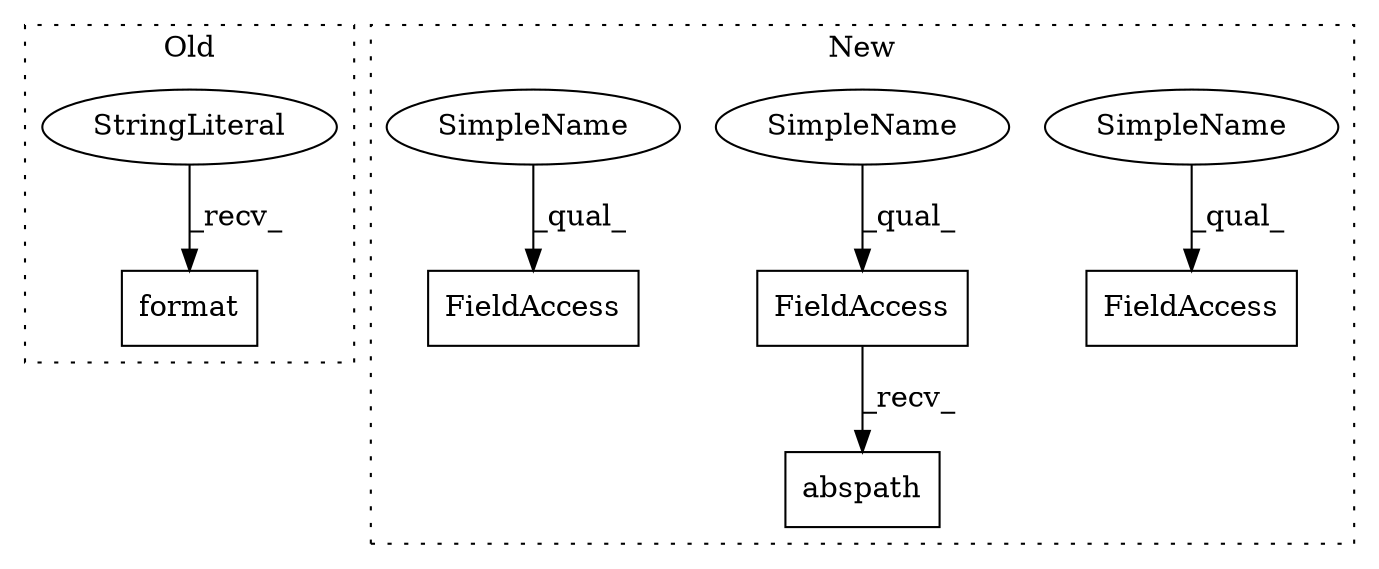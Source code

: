 digraph G {
subgraph cluster0 {
1 [label="format" a="32" s="1998,2019" l="7,1" shape="box"];
6 [label="StringLiteral" a="45" s="1967" l="30" shape="ellipse"];
label = "Old";
style="dotted";
}
subgraph cluster1 {
2 [label="abspath" a="32" s="657,673" l="8,1" shape="box"];
3 [label="FieldAccess" a="22" s="649" l="7" shape="box"];
4 [label="FieldAccess" a="22" s="617" l="7" shape="box"];
5 [label="FieldAccess" a="22" s="633" l="7" shape="box"];
7 [label="SimpleName" a="42" s="617" l="2" shape="ellipse"];
8 [label="SimpleName" a="42" s="649" l="2" shape="ellipse"];
9 [label="SimpleName" a="42" s="633" l="2" shape="ellipse"];
label = "New";
style="dotted";
}
3 -> 2 [label="_recv_"];
6 -> 1 [label="_recv_"];
7 -> 4 [label="_qual_"];
8 -> 3 [label="_qual_"];
9 -> 5 [label="_qual_"];
}